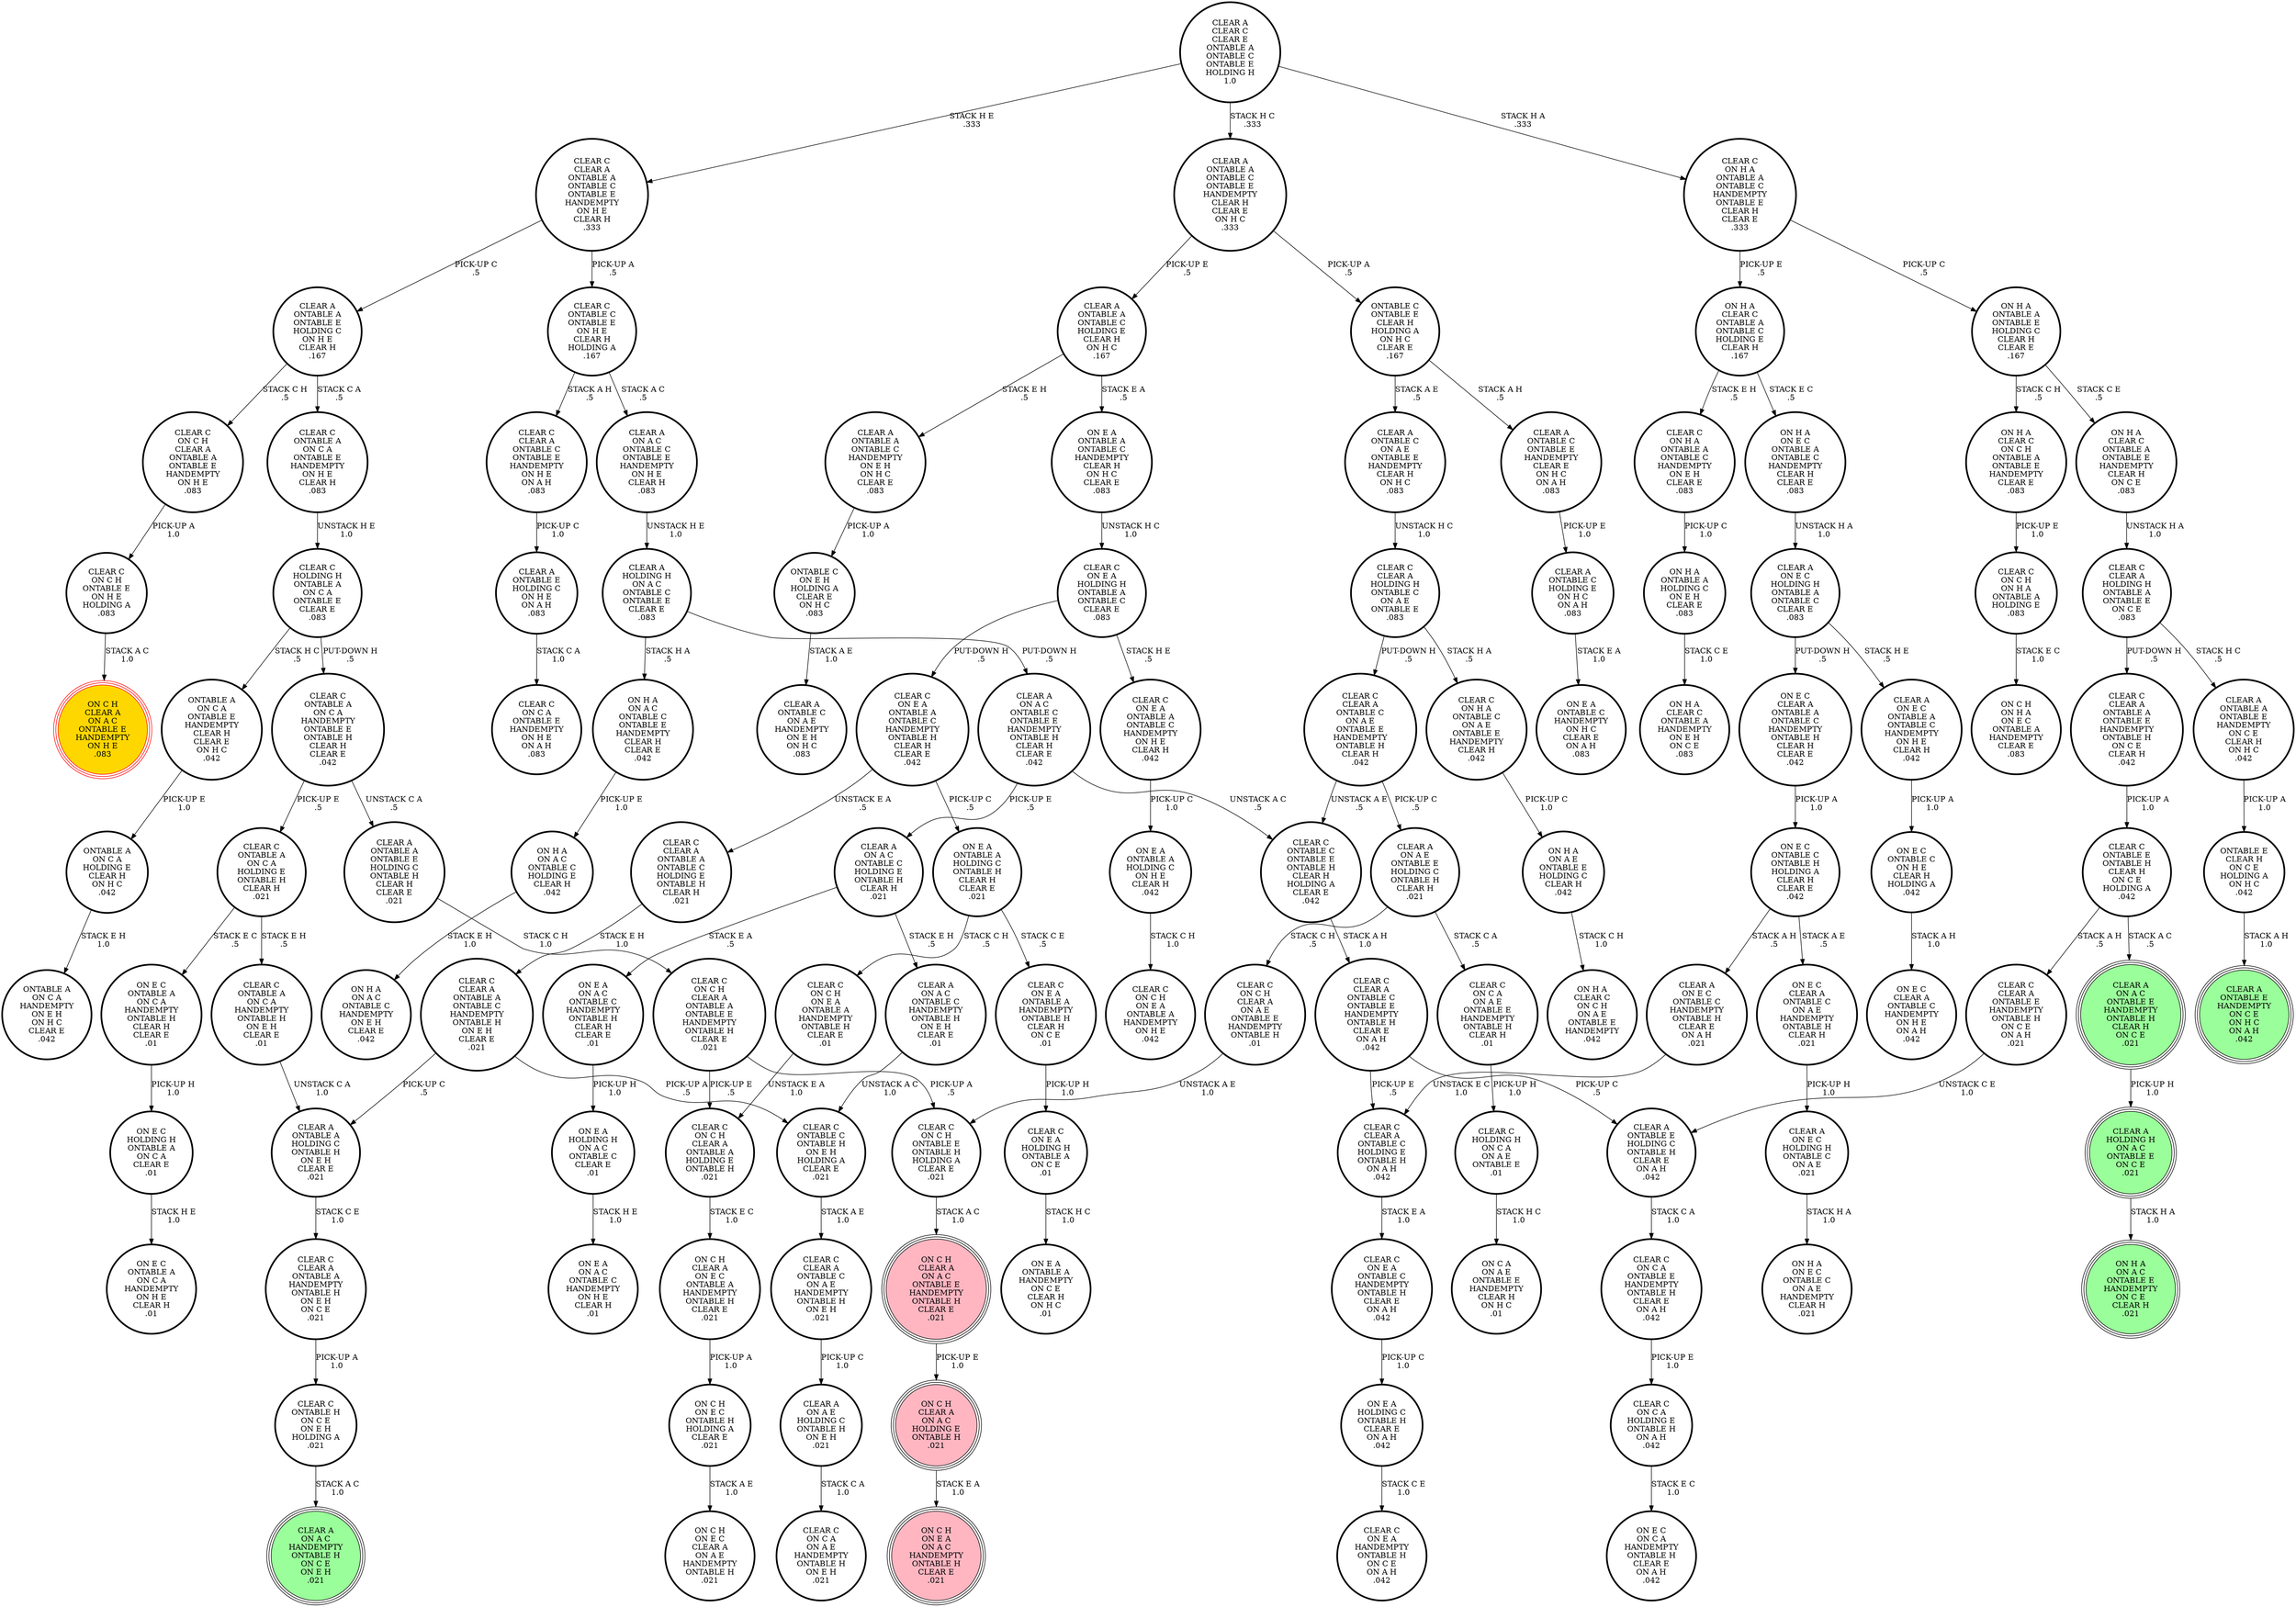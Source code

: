digraph {
"CLEAR A\nON E C\nHOLDING H\nONTABLE A\nONTABLE C\nCLEAR E\n.083\n" -> "CLEAR A\nON E C\nONTABLE A\nONTABLE C\nHANDEMPTY\nON H E\nCLEAR H\n.042\n"[label="STACK H E\n.5\n"];
"CLEAR A\nON E C\nHOLDING H\nONTABLE A\nONTABLE C\nCLEAR E\n.083\n" -> "ON E C\nCLEAR A\nONTABLE A\nONTABLE C\nHANDEMPTY\nONTABLE H\nCLEAR H\nCLEAR E\n.042\n"[label="PUT-DOWN H\n.5\n"];
"ON E C\nONTABLE C\nON H E\nCLEAR H\nHOLDING A\n.042\n" -> "ON E C\nCLEAR A\nONTABLE C\nHANDEMPTY\nON H E\nON A H\n.042\n"[label="STACK A H\n1.0\n"];
"CLEAR C\nCLEAR A\nONTABLE A\nONTABLE C\nONTABLE E\nHANDEMPTY\nON H E\nCLEAR H\n.333\n" -> "CLEAR A\nONTABLE A\nONTABLE E\nHOLDING C\nON H E\nCLEAR H\n.167\n"[label="PICK-UP C\n.5\n"];
"CLEAR C\nCLEAR A\nONTABLE A\nONTABLE C\nONTABLE E\nHANDEMPTY\nON H E\nCLEAR H\n.333\n" -> "CLEAR C\nONTABLE C\nONTABLE E\nON H E\nCLEAR H\nHOLDING A\n.167\n"[label="PICK-UP A\n.5\n"];
"ON H A\nCLEAR C\nON C H\nONTABLE A\nONTABLE E\nHANDEMPTY\nCLEAR E\n.083\n" -> "CLEAR C\nON C H\nON H A\nONTABLE A\nHOLDING E\n.083\n"[label="PICK-UP E\n1.0\n"];
"CLEAR C\nCLEAR A\nONTABLE C\nONTABLE E\nHANDEMPTY\nON H E\nON A H\n.083\n" -> "CLEAR A\nONTABLE E\nHOLDING C\nON H E\nON A H\n.083\n"[label="PICK-UP C\n1.0\n"];
"ON E A\nHOLDING C\nONTABLE H\nCLEAR E\nON A H\n.042\n" -> "CLEAR C\nON E A\nHANDEMPTY\nONTABLE H\nON C E\nON A H\n.042\n"[label="STACK C E\n1.0\n"];
"CLEAR A\nONTABLE A\nONTABLE E\nHOLDING C\nONTABLE H\nCLEAR H\nCLEAR E\n.021\n" -> "CLEAR C\nON C H\nCLEAR A\nONTABLE A\nONTABLE E\nHANDEMPTY\nONTABLE H\nCLEAR E\n.021\n"[label="STACK C H\n1.0\n"];
"CLEAR A\nON A C\nONTABLE C\nHANDEMPTY\nONTABLE H\nON E H\nCLEAR E\n.01\n" -> "CLEAR C\nONTABLE C\nONTABLE H\nON E H\nHOLDING A\nCLEAR E\n.021\n"[label="UNSTACK A C\n1.0\n"];
"ONTABLE C\nON E H\nHOLDING A\nCLEAR E\nON H C\n.083\n" -> "CLEAR A\nONTABLE C\nON A E\nHANDEMPTY\nON E H\nON H C\n.083\n"[label="STACK A E\n1.0\n"];
"CLEAR A\nONTABLE C\nON A E\nONTABLE E\nHANDEMPTY\nCLEAR H\nON H C\n.083\n" -> "CLEAR C\nCLEAR A\nHOLDING H\nONTABLE C\nON A E\nONTABLE E\n.083\n"[label="UNSTACK H C\n1.0\n"];
"CLEAR C\nON C H\nONTABLE E\nONTABLE H\nHOLDING A\nCLEAR E\n.021\n" -> "ON C H\nCLEAR A\nON A C\nONTABLE E\nHANDEMPTY\nONTABLE H\nCLEAR E\n.021\n"[label="STACK A C\n1.0\n"];
"ON H A\nON A E\nONTABLE E\nHOLDING C\nCLEAR H\n.042\n" -> "ON H A\nCLEAR C\nON C H\nON A E\nONTABLE E\nHANDEMPTY\n.042\n"[label="STACK C H\n1.0\n"];
"CLEAR A\nON A C\nONTABLE C\nONTABLE E\nHANDEMPTY\nONTABLE H\nCLEAR H\nCLEAR E\n.042\n" -> "CLEAR A\nON A C\nONTABLE C\nHOLDING E\nONTABLE H\nCLEAR H\n.021\n"[label="PICK-UP E\n.5\n"];
"CLEAR A\nON A C\nONTABLE C\nONTABLE E\nHANDEMPTY\nONTABLE H\nCLEAR H\nCLEAR E\n.042\n" -> "CLEAR C\nONTABLE C\nONTABLE E\nONTABLE H\nCLEAR H\nHOLDING A\nCLEAR E\n.042\n"[label="UNSTACK A C\n.5\n"];
"CLEAR A\nONTABLE A\nONTABLE C\nHOLDING E\nCLEAR H\nON H C\n.167\n" -> "CLEAR A\nONTABLE A\nONTABLE C\nHANDEMPTY\nON E H\nON H C\nCLEAR E\n.083\n"[label="STACK E H\n.5\n"];
"CLEAR A\nONTABLE A\nONTABLE C\nHOLDING E\nCLEAR H\nON H C\n.167\n" -> "ON E A\nONTABLE A\nONTABLE C\nHANDEMPTY\nCLEAR H\nON H C\nCLEAR E\n.083\n"[label="STACK E A\n.5\n"];
"ON H A\nONTABLE A\nHOLDING C\nON E H\nCLEAR E\n.083\n" -> "ON H A\nCLEAR C\nONTABLE A\nHANDEMPTY\nON E H\nON C E\n.083\n"[label="STACK C E\n1.0\n"];
"ON C H\nCLEAR A\nON A C\nHOLDING E\nONTABLE H\n.021\n" -> "ON C H\nON E A\nON A C\nHANDEMPTY\nONTABLE H\nCLEAR E\n.021\n"[label="STACK E A\n1.0\n"];
"ON E A\nHOLDING H\nON A C\nONTABLE C\nCLEAR E\n.01\n" -> "ON E A\nON A C\nONTABLE C\nHANDEMPTY\nON H E\nCLEAR H\n.01\n"[label="STACK H E\n1.0\n"];
"CLEAR C\nCLEAR A\nONTABLE C\nON A E\nONTABLE E\nHANDEMPTY\nONTABLE H\nCLEAR H\n.042\n" -> "CLEAR C\nONTABLE C\nONTABLE E\nONTABLE H\nCLEAR H\nHOLDING A\nCLEAR E\n.042\n"[label="UNSTACK A E\n.5\n"];
"CLEAR C\nCLEAR A\nONTABLE C\nON A E\nONTABLE E\nHANDEMPTY\nONTABLE H\nCLEAR H\n.042\n" -> "CLEAR A\nON A E\nONTABLE E\nHOLDING C\nONTABLE H\nCLEAR H\n.021\n"[label="PICK-UP C\n.5\n"];
"CLEAR C\nON C H\nCLEAR A\nONTABLE A\nONTABLE E\nHANDEMPTY\nON H E\n.083\n" -> "CLEAR C\nON C H\nONTABLE E\nON H E\nHOLDING A\n.083\n"[label="PICK-UP A\n1.0\n"];
"CLEAR C\nON C H\nONTABLE E\nON H E\nHOLDING A\n.083\n" -> "ON C H\nCLEAR A\nON A C\nONTABLE E\nHANDEMPTY\nON H E\n.083\n"[label="STACK A C\n1.0\n"];
"CLEAR C\nONTABLE A\nON C A\nHANDEMPTY\nONTABLE H\nON E H\nCLEAR E\n.01\n" -> "CLEAR A\nONTABLE A\nHOLDING C\nONTABLE H\nON E H\nCLEAR E\n.021\n"[label="UNSTACK C A\n1.0\n"];
"CLEAR C\nON H A\nONTABLE C\nON A E\nONTABLE E\nHANDEMPTY\nCLEAR H\n.042\n" -> "ON H A\nON A E\nONTABLE E\nHOLDING C\nCLEAR H\n.042\n"[label="PICK-UP C\n1.0\n"];
"CLEAR A\nHOLDING H\nON A C\nONTABLE C\nONTABLE E\nCLEAR E\n.083\n" -> "ON H A\nON A C\nONTABLE C\nONTABLE E\nHANDEMPTY\nCLEAR H\nCLEAR E\n.042\n"[label="STACK H A\n.5\n"];
"CLEAR A\nHOLDING H\nON A C\nONTABLE C\nONTABLE E\nCLEAR E\n.083\n" -> "CLEAR A\nON A C\nONTABLE C\nONTABLE E\nHANDEMPTY\nONTABLE H\nCLEAR H\nCLEAR E\n.042\n"[label="PUT-DOWN H\n.5\n"];
"CLEAR C\nCLEAR A\nHOLDING H\nONTABLE A\nONTABLE E\nON C E\n.083\n" -> "CLEAR C\nCLEAR A\nONTABLE A\nONTABLE E\nHANDEMPTY\nONTABLE H\nON C E\nCLEAR H\n.042\n"[label="PUT-DOWN H\n.5\n"];
"CLEAR C\nCLEAR A\nHOLDING H\nONTABLE A\nONTABLE E\nON C E\n.083\n" -> "CLEAR A\nONTABLE A\nONTABLE E\nHANDEMPTY\nON C E\nCLEAR H\nON H C\n.042\n"[label="STACK H C\n.5\n"];
"ON H A\nON A C\nONTABLE C\nHOLDING E\nCLEAR H\n.042\n" -> "ON H A\nON A C\nONTABLE C\nHANDEMPTY\nON E H\nCLEAR E\n.042\n"[label="STACK E H\n1.0\n"];
"CLEAR C\nONTABLE C\nONTABLE E\nONTABLE H\nCLEAR H\nHOLDING A\nCLEAR E\n.042\n" -> "CLEAR C\nCLEAR A\nONTABLE C\nONTABLE E\nHANDEMPTY\nONTABLE H\nCLEAR E\nON A H\n.042\n"[label="STACK A H\n1.0\n"];
"ON C H\nCLEAR A\nON A C\nONTABLE E\nHANDEMPTY\nONTABLE H\nCLEAR E\n.021\n" -> "ON C H\nCLEAR A\nON A C\nHOLDING E\nONTABLE H\n.021\n"[label="PICK-UP E\n1.0\n"];
"CLEAR C\nONTABLE A\nON C A\nHOLDING E\nONTABLE H\nCLEAR H\n.021\n" -> "ON E C\nONTABLE A\nON C A\nHANDEMPTY\nONTABLE H\nCLEAR H\nCLEAR E\n.01\n"[label="STACK E C\n.5\n"];
"CLEAR C\nONTABLE A\nON C A\nHOLDING E\nONTABLE H\nCLEAR H\n.021\n" -> "CLEAR C\nONTABLE A\nON C A\nHANDEMPTY\nONTABLE H\nON E H\nCLEAR E\n.01\n"[label="STACK E H\n.5\n"];
"ON C H\nCLEAR A\nON E C\nONTABLE A\nHANDEMPTY\nONTABLE H\nCLEAR E\n.021\n" -> "ON C H\nON E C\nONTABLE H\nHOLDING A\nCLEAR E\n.021\n"[label="PICK-UP A\n1.0\n"];
"CLEAR C\nON C H\nCLEAR A\nONTABLE A\nHOLDING E\nONTABLE H\n.021\n" -> "ON C H\nCLEAR A\nON E C\nONTABLE A\nHANDEMPTY\nONTABLE H\nCLEAR E\n.021\n"[label="STACK E C\n1.0\n"];
"CLEAR C\nHOLDING H\nON C A\nON A E\nONTABLE E\n.01\n" -> "ON C A\nON A E\nONTABLE E\nHANDEMPTY\nCLEAR H\nON H C\n.01\n"[label="STACK H C\n1.0\n"];
"CLEAR C\nCLEAR A\nONTABLE C\nONTABLE E\nHANDEMPTY\nONTABLE H\nCLEAR E\nON A H\n.042\n" -> "CLEAR C\nCLEAR A\nONTABLE C\nHOLDING E\nONTABLE H\nON A H\n.042\n"[label="PICK-UP E\n.5\n"];
"CLEAR C\nCLEAR A\nONTABLE C\nONTABLE E\nHANDEMPTY\nONTABLE H\nCLEAR E\nON A H\n.042\n" -> "CLEAR A\nONTABLE E\nHOLDING C\nONTABLE H\nCLEAR E\nON A H\n.042\n"[label="PICK-UP C\n.5\n"];
"CLEAR A\nCLEAR C\nCLEAR E\nONTABLE A\nONTABLE C\nONTABLE E\nHOLDING H\n1.0\n" -> "CLEAR A\nONTABLE A\nONTABLE C\nONTABLE E\nHANDEMPTY\nCLEAR H\nCLEAR E\nON H C\n.333\n"[label="STACK H C\n.333\n"];
"CLEAR A\nCLEAR C\nCLEAR E\nONTABLE A\nONTABLE C\nONTABLE E\nHOLDING H\n1.0\n" -> "CLEAR C\nON H A\nONTABLE A\nONTABLE C\nHANDEMPTY\nONTABLE E\nCLEAR H\nCLEAR E\n.333\n"[label="STACK H A\n.333\n"];
"CLEAR A\nCLEAR C\nCLEAR E\nONTABLE A\nONTABLE C\nONTABLE E\nHOLDING H\n1.0\n" -> "CLEAR C\nCLEAR A\nONTABLE A\nONTABLE C\nONTABLE E\nHANDEMPTY\nON H E\nCLEAR H\n.333\n"[label="STACK H E\n.333\n"];
"ON H A\nON A C\nONTABLE C\nONTABLE E\nHANDEMPTY\nCLEAR H\nCLEAR E\n.042\n" -> "ON H A\nON A C\nONTABLE C\nHOLDING E\nCLEAR H\n.042\n"[label="PICK-UP E\n1.0\n"];
"ON E A\nONTABLE A\nONTABLE C\nHANDEMPTY\nCLEAR H\nON H C\nCLEAR E\n.083\n" -> "CLEAR C\nON E A\nHOLDING H\nONTABLE A\nONTABLE C\nCLEAR E\n.083\n"[label="UNSTACK H C\n1.0\n"];
"CLEAR C\nON E A\nONTABLE A\nONTABLE C\nHANDEMPTY\nONTABLE H\nCLEAR H\nCLEAR E\n.042\n" -> "CLEAR C\nCLEAR A\nONTABLE A\nONTABLE C\nHOLDING E\nONTABLE H\nCLEAR H\n.021\n"[label="UNSTACK E A\n.5\n"];
"CLEAR C\nON E A\nONTABLE A\nONTABLE C\nHANDEMPTY\nONTABLE H\nCLEAR H\nCLEAR E\n.042\n" -> "ON E A\nONTABLE A\nHOLDING C\nONTABLE H\nCLEAR H\nCLEAR E\n.021\n"[label="PICK-UP C\n.5\n"];
"CLEAR C\nON E A\nONTABLE A\nHANDEMPTY\nONTABLE H\nCLEAR H\nON C E\n.01\n" -> "CLEAR C\nON E A\nHOLDING H\nONTABLE A\nON C E\n.01\n"[label="PICK-UP H\n1.0\n"];
"CLEAR A\nONTABLE A\nONTABLE C\nHANDEMPTY\nON E H\nON H C\nCLEAR E\n.083\n" -> "ONTABLE C\nON E H\nHOLDING A\nCLEAR E\nON H C\n.083\n"[label="PICK-UP A\n1.0\n"];
"ON E C\nONTABLE A\nON C A\nHANDEMPTY\nONTABLE H\nCLEAR H\nCLEAR E\n.01\n" -> "ON E C\nHOLDING H\nONTABLE A\nON C A\nCLEAR E\n.01\n"[label="PICK-UP H\n1.0\n"];
"CLEAR C\nCLEAR A\nONTABLE A\nHANDEMPTY\nONTABLE H\nON E H\nON C E\n.021\n" -> "CLEAR C\nONTABLE H\nON C E\nON E H\nHOLDING A\n.021\n"[label="PICK-UP A\n1.0\n"];
"ON C H\nON E C\nONTABLE H\nHOLDING A\nCLEAR E\n.021\n" -> "ON C H\nON E C\nCLEAR A\nON A E\nHANDEMPTY\nONTABLE H\n.021\n"[label="STACK A E\n1.0\n"];
"ON H A\nCLEAR C\nONTABLE A\nONTABLE C\nHOLDING E\nCLEAR H\n.167\n" -> "CLEAR C\nON H A\nONTABLE A\nONTABLE C\nHANDEMPTY\nON E H\nCLEAR E\n.083\n"[label="STACK E H\n.5\n"];
"ON H A\nCLEAR C\nONTABLE A\nONTABLE C\nHOLDING E\nCLEAR H\n.167\n" -> "ON H A\nON E C\nONTABLE A\nONTABLE C\nHANDEMPTY\nCLEAR H\nCLEAR E\n.083\n"[label="STACK E C\n.5\n"];
"CLEAR C\nONTABLE A\nON C A\nHANDEMPTY\nONTABLE E\nONTABLE H\nCLEAR H\nCLEAR E\n.042\n" -> "CLEAR C\nONTABLE A\nON C A\nHOLDING E\nONTABLE H\nCLEAR H\n.021\n"[label="PICK-UP E\n.5\n"];
"CLEAR C\nONTABLE A\nON C A\nHANDEMPTY\nONTABLE E\nONTABLE H\nCLEAR H\nCLEAR E\n.042\n" -> "CLEAR A\nONTABLE A\nONTABLE E\nHOLDING C\nONTABLE H\nCLEAR H\nCLEAR E\n.021\n"[label="UNSTACK C A\n.5\n"];
"CLEAR A\nON A C\nONTABLE C\nHOLDING E\nONTABLE H\nCLEAR H\n.021\n" -> "ON E A\nON A C\nONTABLE C\nHANDEMPTY\nONTABLE H\nCLEAR H\nCLEAR E\n.01\n"[label="STACK E A\n.5\n"];
"CLEAR A\nON A C\nONTABLE C\nHOLDING E\nONTABLE H\nCLEAR H\n.021\n" -> "CLEAR A\nON A C\nONTABLE C\nHANDEMPTY\nONTABLE H\nON E H\nCLEAR E\n.01\n"[label="STACK E H\n.5\n"];
"CLEAR A\nON E C\nONTABLE C\nHANDEMPTY\nONTABLE H\nCLEAR E\nON A H\n.021\n" -> "CLEAR C\nCLEAR A\nONTABLE C\nHOLDING E\nONTABLE H\nON A H\n.042\n"[label="UNSTACK E C\n1.0\n"];
"CLEAR C\nON H A\nONTABLE A\nONTABLE C\nHANDEMPTY\nONTABLE E\nCLEAR H\nCLEAR E\n.333\n" -> "ON H A\nCLEAR C\nONTABLE A\nONTABLE C\nHOLDING E\nCLEAR H\n.167\n"[label="PICK-UP E\n.5\n"];
"CLEAR C\nON H A\nONTABLE A\nONTABLE C\nHANDEMPTY\nONTABLE E\nCLEAR H\nCLEAR E\n.333\n" -> "ON H A\nONTABLE A\nONTABLE E\nHOLDING C\nCLEAR H\nCLEAR E\n.167\n"[label="PICK-UP C\n.5\n"];
"CLEAR A\nONTABLE A\nONTABLE E\nHANDEMPTY\nON C E\nCLEAR H\nON H C\n.042\n" -> "ONTABLE E\nCLEAR H\nON C E\nHOLDING A\nON H C\n.042\n"[label="PICK-UP A\n1.0\n"];
"CLEAR C\nON C H\nON H A\nONTABLE A\nHOLDING E\n.083\n" -> "ON C H\nON H A\nON E C\nONTABLE A\nHANDEMPTY\nCLEAR E\n.083\n"[label="STACK E C\n1.0\n"];
"CLEAR A\nON A E\nHOLDING C\nONTABLE H\nON E H\n.021\n" -> "CLEAR C\nON C A\nON A E\nHANDEMPTY\nONTABLE H\nON E H\n.021\n"[label="STACK C A\n1.0\n"];
"CLEAR C\nON C A\nHOLDING E\nONTABLE H\nON A H\n.042\n" -> "ON E C\nON C A\nHANDEMPTY\nONTABLE H\nCLEAR E\nON A H\n.042\n"[label="STACK E C\n1.0\n"];
"CLEAR A\nON A C\nONTABLE C\nONTABLE E\nHANDEMPTY\nON H E\nCLEAR H\n.083\n" -> "CLEAR A\nHOLDING H\nON A C\nONTABLE C\nONTABLE E\nCLEAR E\n.083\n"[label="UNSTACK H E\n1.0\n"];
"CLEAR C\nCLEAR A\nONTABLE A\nONTABLE E\nHANDEMPTY\nONTABLE H\nON C E\nCLEAR H\n.042\n" -> "CLEAR C\nONTABLE E\nONTABLE H\nCLEAR H\nON C E\nHOLDING A\n.042\n"[label="PICK-UP A\n1.0\n"];
"CLEAR A\nON A E\nONTABLE E\nHOLDING C\nONTABLE H\nCLEAR H\n.021\n" -> "CLEAR C\nON C A\nON A E\nONTABLE E\nHANDEMPTY\nONTABLE H\nCLEAR H\n.01\n"[label="STACK C A\n.5\n"];
"CLEAR A\nON A E\nONTABLE E\nHOLDING C\nONTABLE H\nCLEAR H\n.021\n" -> "CLEAR C\nON C H\nCLEAR A\nON A E\nONTABLE E\nHANDEMPTY\nONTABLE H\n.01\n"[label="STACK C H\n.5\n"];
"CLEAR A\nONTABLE E\nHOLDING C\nONTABLE H\nCLEAR E\nON A H\n.042\n" -> "CLEAR C\nON C A\nONTABLE E\nHANDEMPTY\nONTABLE H\nCLEAR E\nON A H\n.042\n"[label="STACK C A\n1.0\n"];
"CLEAR C\nCLEAR A\nONTABLE E\nHANDEMPTY\nONTABLE H\nON C E\nON A H\n.021\n" -> "CLEAR A\nONTABLE E\nHOLDING C\nONTABLE H\nCLEAR E\nON A H\n.042\n"[label="UNSTACK C E\n1.0\n"];
"CLEAR C\nON E A\nHOLDING H\nONTABLE A\nON C E\n.01\n" -> "ON E A\nONTABLE A\nHANDEMPTY\nON C E\nCLEAR H\nON H C\n.01\n"[label="STACK H C\n1.0\n"];
"CLEAR C\nONTABLE C\nONTABLE E\nON H E\nCLEAR H\nHOLDING A\n.167\n" -> "CLEAR A\nON A C\nONTABLE C\nONTABLE E\nHANDEMPTY\nON H E\nCLEAR H\n.083\n"[label="STACK A C\n.5\n"];
"CLEAR C\nONTABLE C\nONTABLE E\nON H E\nCLEAR H\nHOLDING A\n.167\n" -> "CLEAR C\nCLEAR A\nONTABLE C\nONTABLE E\nHANDEMPTY\nON H E\nON A H\n.083\n"[label="STACK A H\n.5\n"];
"CLEAR C\nHOLDING H\nONTABLE A\nON C A\nONTABLE E\nCLEAR E\n.083\n" -> "CLEAR C\nONTABLE A\nON C A\nHANDEMPTY\nONTABLE E\nONTABLE H\nCLEAR H\nCLEAR E\n.042\n"[label="PUT-DOWN H\n.5\n"];
"CLEAR C\nHOLDING H\nONTABLE A\nON C A\nONTABLE E\nCLEAR E\n.083\n" -> "ONTABLE A\nON C A\nONTABLE E\nHANDEMPTY\nCLEAR H\nCLEAR E\nON H C\n.042\n"[label="STACK H C\n.5\n"];
"ON E A\nONTABLE A\nHOLDING C\nON H E\nCLEAR H\n.042\n" -> "CLEAR C\nON C H\nON E A\nONTABLE A\nHANDEMPTY\nON H E\n.042\n"[label="STACK C H\n1.0\n"];
"ON E C\nONTABLE C\nONTABLE H\nHOLDING A\nCLEAR H\nCLEAR E\n.042\n" -> "CLEAR A\nON E C\nONTABLE C\nHANDEMPTY\nONTABLE H\nCLEAR E\nON A H\n.021\n"[label="STACK A H\n.5\n"];
"ON E C\nONTABLE C\nONTABLE H\nHOLDING A\nCLEAR H\nCLEAR E\n.042\n" -> "ON E C\nCLEAR A\nONTABLE C\nON A E\nHANDEMPTY\nONTABLE H\nCLEAR H\n.021\n"[label="STACK A E\n.5\n"];
"CLEAR C\nCLEAR A\nONTABLE A\nONTABLE C\nHANDEMPTY\nONTABLE H\nON E H\nCLEAR E\n.021\n" -> "CLEAR A\nONTABLE A\nHOLDING C\nONTABLE H\nON E H\nCLEAR E\n.021\n"[label="PICK-UP C\n.5\n"];
"CLEAR C\nCLEAR A\nONTABLE A\nONTABLE C\nHANDEMPTY\nONTABLE H\nON E H\nCLEAR E\n.021\n" -> "CLEAR C\nONTABLE C\nONTABLE H\nON E H\nHOLDING A\nCLEAR E\n.021\n"[label="PICK-UP A\n.5\n"];
"ON E C\nCLEAR A\nONTABLE A\nONTABLE C\nHANDEMPTY\nONTABLE H\nCLEAR H\nCLEAR E\n.042\n" -> "ON E C\nONTABLE C\nONTABLE H\nHOLDING A\nCLEAR H\nCLEAR E\n.042\n"[label="PICK-UP A\n1.0\n"];
"CLEAR A\nON A C\nONTABLE E\nHANDEMPTY\nONTABLE H\nCLEAR H\nON C E\n.021\n" -> "CLEAR A\nHOLDING H\nON A C\nONTABLE E\nON C E\n.021\n"[label="PICK-UP H\n1.0\n"];
"ON E C\nCLEAR A\nONTABLE C\nON A E\nHANDEMPTY\nONTABLE H\nCLEAR H\n.021\n" -> "CLEAR A\nON E C\nHOLDING H\nONTABLE C\nON A E\n.021\n"[label="PICK-UP H\n1.0\n"];
"CLEAR C\nON E A\nONTABLE C\nHANDEMPTY\nONTABLE H\nCLEAR E\nON A H\n.042\n" -> "ON E A\nHOLDING C\nONTABLE H\nCLEAR E\nON A H\n.042\n"[label="PICK-UP C\n1.0\n"];
"CLEAR C\nONTABLE H\nON C E\nON E H\nHOLDING A\n.021\n" -> "CLEAR A\nON A C\nHANDEMPTY\nONTABLE H\nON C E\nON E H\n.021\n"[label="STACK A C\n1.0\n"];
"ON H A\nONTABLE A\nONTABLE E\nHOLDING C\nCLEAR H\nCLEAR E\n.167\n" -> "ON H A\nCLEAR C\nONTABLE A\nONTABLE E\nHANDEMPTY\nCLEAR H\nON C E\n.083\n"[label="STACK C E\n.5\n"];
"ON H A\nONTABLE A\nONTABLE E\nHOLDING C\nCLEAR H\nCLEAR E\n.167\n" -> "ON H A\nCLEAR C\nON C H\nONTABLE A\nONTABLE E\nHANDEMPTY\nCLEAR E\n.083\n"[label="STACK C H\n.5\n"];
"CLEAR C\nCLEAR A\nHOLDING H\nONTABLE C\nON A E\nONTABLE E\n.083\n" -> "CLEAR C\nCLEAR A\nONTABLE C\nON A E\nONTABLE E\nHANDEMPTY\nONTABLE H\nCLEAR H\n.042\n"[label="PUT-DOWN H\n.5\n"];
"CLEAR C\nCLEAR A\nHOLDING H\nONTABLE C\nON A E\nONTABLE E\n.083\n" -> "CLEAR C\nON H A\nONTABLE C\nON A E\nONTABLE E\nHANDEMPTY\nCLEAR H\n.042\n"[label="STACK H A\n.5\n"];
"ON H A\nON E C\nONTABLE A\nONTABLE C\nHANDEMPTY\nCLEAR H\nCLEAR E\n.083\n" -> "CLEAR A\nON E C\nHOLDING H\nONTABLE A\nONTABLE C\nCLEAR E\n.083\n"[label="UNSTACK H A\n1.0\n"];
"CLEAR C\nONTABLE C\nONTABLE H\nON E H\nHOLDING A\nCLEAR E\n.021\n" -> "CLEAR C\nCLEAR A\nONTABLE C\nON A E\nHANDEMPTY\nONTABLE H\nON E H\n.021\n"[label="STACK A E\n1.0\n"];
"CLEAR A\nON E C\nHOLDING H\nONTABLE C\nON A E\n.021\n" -> "ON H A\nON E C\nONTABLE C\nON A E\nHANDEMPTY\nCLEAR H\n.021\n"[label="STACK H A\n1.0\n"];
"CLEAR A\nONTABLE A\nHOLDING C\nONTABLE H\nON E H\nCLEAR E\n.021\n" -> "CLEAR C\nCLEAR A\nONTABLE A\nHANDEMPTY\nONTABLE H\nON E H\nON C E\n.021\n"[label="STACK C E\n1.0\n"];
"CLEAR C\nON C A\nONTABLE E\nHANDEMPTY\nONTABLE H\nCLEAR E\nON A H\n.042\n" -> "CLEAR C\nON C A\nHOLDING E\nONTABLE H\nON A H\n.042\n"[label="PICK-UP E\n1.0\n"];
"ONTABLE A\nON C A\nONTABLE E\nHANDEMPTY\nCLEAR H\nCLEAR E\nON H C\n.042\n" -> "ONTABLE A\nON C A\nHOLDING E\nCLEAR H\nON H C\n.042\n"[label="PICK-UP E\n1.0\n"];
"CLEAR C\nCLEAR A\nONTABLE C\nON A E\nHANDEMPTY\nONTABLE H\nON E H\n.021\n" -> "CLEAR A\nON A E\nHOLDING C\nONTABLE H\nON E H\n.021\n"[label="PICK-UP C\n1.0\n"];
"CLEAR A\nONTABLE A\nONTABLE C\nONTABLE E\nHANDEMPTY\nCLEAR H\nCLEAR E\nON H C\n.333\n" -> "ONTABLE C\nONTABLE E\nCLEAR H\nHOLDING A\nON H C\nCLEAR E\n.167\n"[label="PICK-UP A\n.5\n"];
"CLEAR A\nONTABLE A\nONTABLE C\nONTABLE E\nHANDEMPTY\nCLEAR H\nCLEAR E\nON H C\n.333\n" -> "CLEAR A\nONTABLE A\nONTABLE C\nHOLDING E\nCLEAR H\nON H C\n.167\n"[label="PICK-UP E\n.5\n"];
"CLEAR C\nCLEAR A\nONTABLE C\nHOLDING E\nONTABLE H\nON A H\n.042\n" -> "CLEAR C\nON E A\nONTABLE C\nHANDEMPTY\nONTABLE H\nCLEAR E\nON A H\n.042\n"[label="STACK E A\n1.0\n"];
"CLEAR C\nON C H\nON E A\nONTABLE A\nHANDEMPTY\nONTABLE H\nCLEAR E\n.01\n" -> "CLEAR C\nON C H\nCLEAR A\nONTABLE A\nHOLDING E\nONTABLE H\n.021\n"[label="UNSTACK E A\n1.0\n"];
"CLEAR C\nON H A\nONTABLE A\nONTABLE C\nHANDEMPTY\nON E H\nCLEAR E\n.083\n" -> "ON H A\nONTABLE A\nHOLDING C\nON E H\nCLEAR E\n.083\n"[label="PICK-UP C\n1.0\n"];
"CLEAR A\nHOLDING H\nON A C\nONTABLE E\nON C E\n.021\n" -> "ON H A\nON A C\nONTABLE E\nHANDEMPTY\nON C E\nCLEAR H\n.021\n"[label="STACK H A\n1.0\n"];
"CLEAR A\nON E C\nONTABLE A\nONTABLE C\nHANDEMPTY\nON H E\nCLEAR H\n.042\n" -> "ON E C\nONTABLE C\nON H E\nCLEAR H\nHOLDING A\n.042\n"[label="PICK-UP A\n1.0\n"];
"CLEAR C\nON C H\nCLEAR A\nONTABLE A\nONTABLE E\nHANDEMPTY\nONTABLE H\nCLEAR E\n.021\n" -> "CLEAR C\nON C H\nCLEAR A\nONTABLE A\nHOLDING E\nONTABLE H\n.021\n"[label="PICK-UP E\n.5\n"];
"CLEAR C\nON C H\nCLEAR A\nONTABLE A\nONTABLE E\nHANDEMPTY\nONTABLE H\nCLEAR E\n.021\n" -> "CLEAR C\nON C H\nONTABLE E\nONTABLE H\nHOLDING A\nCLEAR E\n.021\n"[label="PICK-UP A\n.5\n"];
"ON E A\nON A C\nONTABLE C\nHANDEMPTY\nONTABLE H\nCLEAR H\nCLEAR E\n.01\n" -> "ON E A\nHOLDING H\nON A C\nONTABLE C\nCLEAR E\n.01\n"[label="PICK-UP H\n1.0\n"];
"CLEAR A\nONTABLE E\nHOLDING C\nON H E\nON A H\n.083\n" -> "CLEAR C\nON C A\nONTABLE E\nHANDEMPTY\nON H E\nON A H\n.083\n"[label="STACK C A\n1.0\n"];
"ONTABLE E\nCLEAR H\nON C E\nHOLDING A\nON H C\n.042\n" -> "CLEAR A\nONTABLE E\nHANDEMPTY\nON C E\nON H C\nON A H\n.042\n"[label="STACK A H\n1.0\n"];
"ONTABLE C\nONTABLE E\nCLEAR H\nHOLDING A\nON H C\nCLEAR E\n.167\n" -> "CLEAR A\nONTABLE C\nON A E\nONTABLE E\nHANDEMPTY\nCLEAR H\nON H C\n.083\n"[label="STACK A E\n.5\n"];
"ONTABLE C\nONTABLE E\nCLEAR H\nHOLDING A\nON H C\nCLEAR E\n.167\n" -> "CLEAR A\nONTABLE C\nONTABLE E\nHANDEMPTY\nCLEAR E\nON H C\nON A H\n.083\n"[label="STACK A H\n.5\n"];
"CLEAR A\nONTABLE C\nONTABLE E\nHANDEMPTY\nCLEAR E\nON H C\nON A H\n.083\n" -> "CLEAR A\nONTABLE C\nHOLDING E\nON H C\nON A H\n.083\n"[label="PICK-UP E\n1.0\n"];
"CLEAR C\nON E A\nHOLDING H\nONTABLE A\nONTABLE C\nCLEAR E\n.083\n" -> "CLEAR C\nON E A\nONTABLE A\nONTABLE C\nHANDEMPTY\nONTABLE H\nCLEAR H\nCLEAR E\n.042\n"[label="PUT-DOWN H\n.5\n"];
"CLEAR C\nON E A\nHOLDING H\nONTABLE A\nONTABLE C\nCLEAR E\n.083\n" -> "CLEAR C\nON E A\nONTABLE A\nONTABLE C\nHANDEMPTY\nON H E\nCLEAR H\n.042\n"[label="STACK H E\n.5\n"];
"CLEAR C\nON C H\nCLEAR A\nON A E\nONTABLE E\nHANDEMPTY\nONTABLE H\n.01\n" -> "CLEAR C\nON C H\nONTABLE E\nONTABLE H\nHOLDING A\nCLEAR E\n.021\n"[label="UNSTACK A E\n1.0\n"];
"CLEAR C\nON C A\nON A E\nONTABLE E\nHANDEMPTY\nONTABLE H\nCLEAR H\n.01\n" -> "CLEAR C\nHOLDING H\nON C A\nON A E\nONTABLE E\n.01\n"[label="PICK-UP H\n1.0\n"];
"CLEAR A\nONTABLE A\nONTABLE E\nHOLDING C\nON H E\nCLEAR H\n.167\n" -> "CLEAR C\nON C H\nCLEAR A\nONTABLE A\nONTABLE E\nHANDEMPTY\nON H E\n.083\n"[label="STACK C H\n.5\n"];
"CLEAR A\nONTABLE A\nONTABLE E\nHOLDING C\nON H E\nCLEAR H\n.167\n" -> "CLEAR C\nONTABLE A\nON C A\nONTABLE E\nHANDEMPTY\nON H E\nCLEAR H\n.083\n"[label="STACK C A\n.5\n"];
"ON E C\nHOLDING H\nONTABLE A\nON C A\nCLEAR E\n.01\n" -> "ON E C\nONTABLE A\nON C A\nHANDEMPTY\nON H E\nCLEAR H\n.01\n"[label="STACK H E\n1.0\n"];
"ONTABLE A\nON C A\nHOLDING E\nCLEAR H\nON H C\n.042\n" -> "ONTABLE A\nON C A\nHANDEMPTY\nON E H\nON H C\nCLEAR E\n.042\n"[label="STACK E H\n1.0\n"];
"CLEAR C\nONTABLE A\nON C A\nONTABLE E\nHANDEMPTY\nON H E\nCLEAR H\n.083\n" -> "CLEAR C\nHOLDING H\nONTABLE A\nON C A\nONTABLE E\nCLEAR E\n.083\n"[label="UNSTACK H E\n1.0\n"];
"CLEAR C\nONTABLE E\nONTABLE H\nCLEAR H\nON C E\nHOLDING A\n.042\n" -> "CLEAR C\nCLEAR A\nONTABLE E\nHANDEMPTY\nONTABLE H\nON C E\nON A H\n.021\n"[label="STACK A H\n.5\n"];
"CLEAR C\nONTABLE E\nONTABLE H\nCLEAR H\nON C E\nHOLDING A\n.042\n" -> "CLEAR A\nON A C\nONTABLE E\nHANDEMPTY\nONTABLE H\nCLEAR H\nON C E\n.021\n"[label="STACK A C\n.5\n"];
"ON E A\nONTABLE A\nHOLDING C\nONTABLE H\nCLEAR H\nCLEAR E\n.021\n" -> "CLEAR C\nON C H\nON E A\nONTABLE A\nHANDEMPTY\nONTABLE H\nCLEAR E\n.01\n"[label="STACK C H\n.5\n"];
"ON E A\nONTABLE A\nHOLDING C\nONTABLE H\nCLEAR H\nCLEAR E\n.021\n" -> "CLEAR C\nON E A\nONTABLE A\nHANDEMPTY\nONTABLE H\nCLEAR H\nON C E\n.01\n"[label="STACK C E\n.5\n"];
"CLEAR C\nON E A\nONTABLE A\nONTABLE C\nHANDEMPTY\nON H E\nCLEAR H\n.042\n" -> "ON E A\nONTABLE A\nHOLDING C\nON H E\nCLEAR H\n.042\n"[label="PICK-UP C\n1.0\n"];
"ON H A\nCLEAR C\nONTABLE A\nONTABLE E\nHANDEMPTY\nCLEAR H\nON C E\n.083\n" -> "CLEAR C\nCLEAR A\nHOLDING H\nONTABLE A\nONTABLE E\nON C E\n.083\n"[label="UNSTACK H A\n1.0\n"];
"CLEAR C\nCLEAR A\nONTABLE A\nONTABLE C\nHOLDING E\nONTABLE H\nCLEAR H\n.021\n" -> "CLEAR C\nCLEAR A\nONTABLE A\nONTABLE C\nHANDEMPTY\nONTABLE H\nON E H\nCLEAR E\n.021\n"[label="STACK E H\n1.0\n"];
"CLEAR A\nONTABLE C\nHOLDING E\nON H C\nON A H\n.083\n" -> "ON E A\nONTABLE C\nHANDEMPTY\nON H C\nCLEAR E\nON A H\n.083\n"[label="STACK E A\n1.0\n"];
"ON C A\nON A E\nONTABLE E\nHANDEMPTY\nCLEAR H\nON H C\n.01\n" [shape=circle, penwidth=3];
"ON H A\nON E C\nONTABLE C\nON A E\nHANDEMPTY\nCLEAR H\n.021\n" [shape=circle, penwidth=3];
"ONTABLE A\nON C A\nHANDEMPTY\nON E H\nON H C\nCLEAR E\n.042\n" [shape=circle, penwidth=3];
"ON C H\nON H A\nON E C\nONTABLE A\nHANDEMPTY\nCLEAR E\n.083\n" [shape=circle, penwidth=3];
"ON C H\nON E C\nCLEAR A\nON A E\nHANDEMPTY\nONTABLE H\n.021\n" [shape=circle, penwidth=3];
"ON E C\nONTABLE A\nON C A\nHANDEMPTY\nON H E\nCLEAR H\n.01\n" [shape=circle, penwidth=3];
"CLEAR A\nONTABLE C\nON A E\nHANDEMPTY\nON E H\nON H C\n.083\n" [shape=circle, penwidth=3];
"ON E C\nCLEAR A\nONTABLE C\nHANDEMPTY\nON H E\nON A H\n.042\n" [shape=circle, penwidth=3];
"CLEAR A\nON A C\nHANDEMPTY\nONTABLE H\nON C E\nON E H\n.021\n" [shape=circle, style=filled, fillcolor=palegreen1, peripheries=3];
"ON E C\nON C A\nHANDEMPTY\nONTABLE H\nCLEAR E\nON A H\n.042\n" [shape=circle, penwidth=3];
"CLEAR A\nONTABLE E\nHANDEMPTY\nON C E\nON H C\nON A H\n.042\n" [shape=circle, style=filled, fillcolor=palegreen1, peripheries=3];
"ON C H\nCLEAR A\nON A C\nONTABLE E\nHANDEMPTY\nON H E\n.083\n" [shape=circle, style=filled color=red, fillcolor=gold, peripheries=3];
"ON H A\nON A C\nONTABLE C\nHANDEMPTY\nON E H\nCLEAR E\n.042\n" [shape=circle, penwidth=3];
"CLEAR C\nON C A\nON A E\nHANDEMPTY\nONTABLE H\nON E H\n.021\n" [shape=circle, penwidth=3];
"ON H A\nCLEAR C\nONTABLE A\nHANDEMPTY\nON E H\nON C E\n.083\n" [shape=circle, penwidth=3];
"CLEAR C\nON C H\nON E A\nONTABLE A\nHANDEMPTY\nON H E\n.042\n" [shape=circle, penwidth=3];
"ON C H\nON E A\nON A C\nHANDEMPTY\nONTABLE H\nCLEAR E\n.021\n" [shape=circle, style=filled, fillcolor=lightpink, peripheries=3];
"ON E A\nON A C\nONTABLE C\nHANDEMPTY\nON H E\nCLEAR H\n.01\n" [shape=circle, penwidth=3];
"ON H A\nCLEAR C\nON C H\nON A E\nONTABLE E\nHANDEMPTY\n.042\n" [shape=circle, penwidth=3];
"ON H A\nON A C\nONTABLE E\nHANDEMPTY\nON C E\nCLEAR H\n.021\n" [shape=circle, style=filled, fillcolor=palegreen1, peripheries=3];
"ON E A\nONTABLE C\nHANDEMPTY\nON H C\nCLEAR E\nON A H\n.083\n" [shape=circle, penwidth=3];
"CLEAR C\nON C A\nONTABLE E\nHANDEMPTY\nON H E\nON A H\n.083\n" [shape=circle, penwidth=3];
"CLEAR C\nON E A\nHANDEMPTY\nONTABLE H\nON C E\nON A H\n.042\n" [shape=circle, penwidth=3];
"ON E A\nONTABLE A\nHANDEMPTY\nON C E\nCLEAR H\nON H C\n.01\n" [shape=circle, penwidth=3];
"ON C A\nON A E\nONTABLE E\nHANDEMPTY\nCLEAR H\nON H C\n.01\n" [shape=circle, penwidth=3];
"ON H A\nON E C\nONTABLE C\nON A E\nHANDEMPTY\nCLEAR H\n.021\n" [shape=circle, penwidth=3];
"CLEAR A\nONTABLE A\nONTABLE C\nHOLDING E\nCLEAR H\nON H C\n.167\n" [shape=circle, penwidth=3];
"CLEAR C\nON C H\nONTABLE E\nON H E\nHOLDING A\n.083\n" [shape=circle, penwidth=3];
"CLEAR A\nONTABLE A\nONTABLE E\nHOLDING C\nONTABLE H\nCLEAR H\nCLEAR E\n.021\n" [shape=circle, penwidth=3];
"ONTABLE A\nON C A\nHANDEMPTY\nON E H\nON H C\nCLEAR E\n.042\n" [shape=circle, penwidth=3];
"CLEAR C\nCLEAR A\nONTABLE C\nONTABLE E\nHANDEMPTY\nONTABLE H\nCLEAR E\nON A H\n.042\n" [shape=circle, penwidth=3];
"ON C H\nCLEAR A\nON A C\nHOLDING E\nONTABLE H\n.021\n" [shape=circle, style=filled, fillcolor=lightpink, peripheries=3];
"ON C H\nON H A\nON E C\nONTABLE A\nHANDEMPTY\nCLEAR E\n.083\n" [shape=circle, penwidth=3];
"CLEAR A\nON A C\nONTABLE C\nONTABLE E\nHANDEMPTY\nONTABLE H\nCLEAR H\nCLEAR E\n.042\n" [shape=circle, penwidth=3];
"CLEAR C\nONTABLE A\nON C A\nHANDEMPTY\nONTABLE H\nON E H\nCLEAR E\n.01\n" [shape=circle, penwidth=3];
"CLEAR A\nONTABLE A\nONTABLE E\nHOLDING C\nON H E\nCLEAR H\n.167\n" [shape=circle, penwidth=3];
"CLEAR C\nCLEAR A\nONTABLE A\nONTABLE C\nHANDEMPTY\nONTABLE H\nON E H\nCLEAR E\n.021\n" [shape=circle, penwidth=3];
"CLEAR C\nON C H\nCLEAR A\nONTABLE A\nONTABLE E\nHANDEMPTY\nONTABLE H\nCLEAR E\n.021\n" [shape=circle, penwidth=3];
"ON C H\nON E C\nCLEAR A\nON A E\nHANDEMPTY\nONTABLE H\n.021\n" [shape=circle, penwidth=3];
"CLEAR A\nONTABLE E\nHOLDING C\nONTABLE H\nCLEAR E\nON A H\n.042\n" [shape=circle, penwidth=3];
"ON E C\nONTABLE A\nON C A\nHANDEMPTY\nON H E\nCLEAR H\n.01\n" [shape=circle, penwidth=3];
"ON E C\nCLEAR A\nONTABLE A\nONTABLE C\nHANDEMPTY\nONTABLE H\nCLEAR H\nCLEAR E\n.042\n" [shape=circle, penwidth=3];
"CLEAR A\nONTABLE A\nONTABLE C\nONTABLE E\nHANDEMPTY\nCLEAR H\nCLEAR E\nON H C\n.333\n" [shape=circle, penwidth=3];
"CLEAR A\nONTABLE C\nON A E\nHANDEMPTY\nON E H\nON H C\n.083\n" [shape=circle, penwidth=3];
"ON C H\nCLEAR A\nON A C\nONTABLE E\nHANDEMPTY\nONTABLE H\nCLEAR E\n.021\n" [shape=circle, style=filled, fillcolor=lightpink, peripheries=3];
"CLEAR A\nON E C\nONTABLE C\nHANDEMPTY\nONTABLE H\nCLEAR E\nON A H\n.021\n" [shape=circle, penwidth=3];
"ON E C\nCLEAR A\nONTABLE C\nON A E\nHANDEMPTY\nONTABLE H\nCLEAR H\n.021\n" [shape=circle, penwidth=3];
"CLEAR A\nONTABLE A\nHOLDING C\nONTABLE H\nON E H\nCLEAR E\n.021\n" [shape=circle, penwidth=3];
"ON C H\nON E C\nONTABLE H\nHOLDING A\nCLEAR E\n.021\n" [shape=circle, penwidth=3];
"ON E C\nCLEAR A\nONTABLE C\nHANDEMPTY\nON H E\nON A H\n.042\n" [shape=circle, penwidth=3];
"ON C H\nCLEAR A\nON E C\nONTABLE A\nHANDEMPTY\nONTABLE H\nCLEAR E\n.021\n" [shape=circle, penwidth=3];
"CLEAR A\nON A C\nONTABLE C\nONTABLE E\nHANDEMPTY\nON H E\nCLEAR H\n.083\n" [shape=circle, penwidth=3];
"CLEAR C\nON C A\nHOLDING E\nONTABLE H\nON A H\n.042\n" [shape=circle, penwidth=3];
"CLEAR A\nONTABLE E\nHOLDING C\nON H E\nON A H\n.083\n" [shape=circle, penwidth=3];
"CLEAR C\nCLEAR A\nONTABLE C\nON A E\nHANDEMPTY\nONTABLE H\nON E H\n.021\n" [shape=circle, penwidth=3];
"CLEAR C\nON C H\nONTABLE E\nONTABLE H\nHOLDING A\nCLEAR E\n.021\n" [shape=circle, penwidth=3];
"ON E A\nONTABLE A\nONTABLE C\nHANDEMPTY\nCLEAR H\nON H C\nCLEAR E\n.083\n" [shape=circle, penwidth=3];
"ONTABLE A\nON C A\nONTABLE E\nHANDEMPTY\nCLEAR H\nCLEAR E\nON H C\n.042\n" [shape=circle, penwidth=3];
"CLEAR C\nCLEAR A\nONTABLE C\nON A E\nONTABLE E\nHANDEMPTY\nONTABLE H\nCLEAR H\n.042\n" [shape=circle, penwidth=3];
"ONTABLE C\nON E H\nHOLDING A\nCLEAR E\nON H C\n.083\n" [shape=circle, penwidth=3];
"ON H A\nON A C\nONTABLE C\nHOLDING E\nCLEAR H\n.042\n" [shape=circle, penwidth=3];
"CLEAR A\nON A C\nONTABLE C\nHOLDING E\nONTABLE H\nCLEAR H\n.021\n" [shape=circle, penwidth=3];
"CLEAR A\nHOLDING H\nON A C\nONTABLE C\nONTABLE E\nCLEAR E\n.083\n" [shape=circle, penwidth=3];
"CLEAR C\nON C H\nON H A\nONTABLE A\nHOLDING E\n.083\n" [shape=circle, penwidth=3];
"CLEAR A\nON A C\nONTABLE C\nHANDEMPTY\nONTABLE H\nON E H\nCLEAR E\n.01\n" [shape=circle, penwidth=3];
"CLEAR C\nCLEAR A\nONTABLE C\nHOLDING E\nONTABLE H\nON A H\n.042\n" [shape=circle, penwidth=3];
"ON H A\nON A E\nONTABLE E\nHOLDING C\nCLEAR H\n.042\n" [shape=circle, penwidth=3];
"ON E A\nONTABLE A\nHOLDING C\nONTABLE H\nCLEAR H\nCLEAR E\n.021\n" [shape=circle, penwidth=3];
"ON H A\nCLEAR C\nONTABLE A\nONTABLE C\nHOLDING E\nCLEAR H\n.167\n" [shape=circle, penwidth=3];
"CLEAR A\nON A C\nHANDEMPTY\nONTABLE H\nON C E\nON E H\n.021\n" [shape=circle, style=filled, fillcolor=palegreen1, peripheries=3];
"ON E C\nON C A\nHANDEMPTY\nONTABLE H\nCLEAR E\nON A H\n.042\n" [shape=circle, penwidth=3];
"ONTABLE C\nONTABLE E\nCLEAR H\nHOLDING A\nON H C\nCLEAR E\n.167\n" [shape=circle, penwidth=3];
"ON H A\nON A C\nONTABLE C\nONTABLE E\nHANDEMPTY\nCLEAR H\nCLEAR E\n.042\n" [shape=circle, penwidth=3];
"CLEAR C\nHOLDING H\nONTABLE A\nON C A\nONTABLE E\nCLEAR E\n.083\n" [shape=circle, penwidth=3];
"CLEAR A\nON E C\nONTABLE A\nONTABLE C\nHANDEMPTY\nON H E\nCLEAR H\n.042\n" [shape=circle, penwidth=3];
"CLEAR A\nON A C\nONTABLE E\nHANDEMPTY\nONTABLE H\nCLEAR H\nON C E\n.021\n" [shape=circle, style=filled, fillcolor=palegreen1, peripheries=3];
"CLEAR C\nONTABLE C\nONTABLE H\nON E H\nHOLDING A\nCLEAR E\n.021\n" [shape=circle, penwidth=3];
"CLEAR C\nCLEAR A\nONTABLE A\nONTABLE E\nHANDEMPTY\nONTABLE H\nON C E\nCLEAR H\n.042\n" [shape=circle, penwidth=3];
"CLEAR C\nONTABLE E\nONTABLE H\nCLEAR H\nON C E\nHOLDING A\n.042\n" [shape=circle, penwidth=3];
"CLEAR C\nON C A\nON A E\nONTABLE E\nHANDEMPTY\nONTABLE H\nCLEAR H\n.01\n" [shape=circle, penwidth=3];
"CLEAR A\nONTABLE E\nHANDEMPTY\nON C E\nON H C\nON A H\n.042\n" [shape=circle, style=filled, fillcolor=palegreen1, peripheries=3];
"CLEAR C\nCLEAR A\nHOLDING H\nONTABLE A\nONTABLE E\nON C E\n.083\n" [shape=circle, penwidth=3];
"ON C H\nCLEAR A\nON A C\nONTABLE E\nHANDEMPTY\nON H E\n.083\n" [shape=circle, style=filled color=red, fillcolor=gold, peripheries=3];
"ON H A\nON A C\nONTABLE C\nHANDEMPTY\nON E H\nCLEAR E\n.042\n" [shape=circle, penwidth=3];
"CLEAR C\nCLEAR A\nONTABLE A\nONTABLE C\nHOLDING E\nONTABLE H\nCLEAR H\n.021\n" [shape=circle, penwidth=3];
"CLEAR C\nON C A\nON A E\nHANDEMPTY\nONTABLE H\nON E H\n.021\n" [shape=circle, penwidth=3];
"ON E A\nHOLDING H\nON A C\nONTABLE C\nCLEAR E\n.01\n" [shape=circle, penwidth=3];
"CLEAR C\nON E A\nHOLDING H\nONTABLE A\nONTABLE C\nCLEAR E\n.083\n" [shape=circle, penwidth=3];
"CLEAR A\nONTABLE A\nONTABLE C\nHANDEMPTY\nON E H\nON H C\nCLEAR E\n.083\n" [shape=circle, penwidth=3];
"ON E C\nONTABLE A\nON C A\nHANDEMPTY\nONTABLE H\nCLEAR H\nCLEAR E\n.01\n" [shape=circle, penwidth=3];
"CLEAR C\nON E A\nONTABLE C\nHANDEMPTY\nONTABLE H\nCLEAR E\nON A H\n.042\n" [shape=circle, penwidth=3];
"ON H A\nCLEAR C\nONTABLE A\nONTABLE E\nHANDEMPTY\nCLEAR H\nON C E\n.083\n" [shape=circle, penwidth=3];
"ON H A\nCLEAR C\nONTABLE A\nHANDEMPTY\nON E H\nON C E\n.083\n" [shape=circle, penwidth=3];
"CLEAR C\nONTABLE C\nONTABLE E\nONTABLE H\nCLEAR H\nHOLDING A\nCLEAR E\n.042\n" [shape=circle, penwidth=3];
"CLEAR A\nONTABLE C\nON A E\nONTABLE E\nHANDEMPTY\nCLEAR H\nON H C\n.083\n" [shape=circle, penwidth=3];
"CLEAR C\nON C H\nON E A\nONTABLE A\nHANDEMPTY\nON H E\n.042\n" [shape=circle, penwidth=3];
"ON C H\nON E A\nON A C\nHANDEMPTY\nONTABLE H\nCLEAR E\n.021\n" [shape=circle, style=filled, fillcolor=lightpink, peripheries=3];
"CLEAR A\nCLEAR C\nCLEAR E\nONTABLE A\nONTABLE C\nONTABLE E\nHOLDING H\n1.0\n" [shape=circle, penwidth=3];
"CLEAR C\nCLEAR A\nONTABLE E\nHANDEMPTY\nONTABLE H\nON C E\nON A H\n.021\n" [shape=circle, penwidth=3];
"CLEAR C\nONTABLE H\nON C E\nON E H\nHOLDING A\n.021\n" [shape=circle, penwidth=3];
"ONTABLE E\nCLEAR H\nON C E\nHOLDING A\nON H C\n.042\n" [shape=circle, penwidth=3];
"CLEAR C\nON H A\nONTABLE A\nONTABLE C\nHANDEMPTY\nONTABLE E\nCLEAR H\nCLEAR E\n.333\n" [shape=circle, penwidth=3];
"CLEAR A\nONTABLE C\nHOLDING E\nON H C\nON A H\n.083\n" [shape=circle, penwidth=3];
"CLEAR A\nON A E\nONTABLE E\nHOLDING C\nONTABLE H\nCLEAR H\n.021\n" [shape=circle, penwidth=3];
"CLEAR A\nHOLDING H\nON A C\nONTABLE E\nON C E\n.021\n" [shape=circle, style=filled, fillcolor=palegreen1, peripheries=3];
"CLEAR C\nHOLDING H\nON C A\nON A E\nONTABLE E\n.01\n" [shape=circle, penwidth=3];
"ON H A\nONTABLE A\nONTABLE E\nHOLDING C\nCLEAR H\nCLEAR E\n.167\n" [shape=circle, penwidth=3];
"ON E C\nONTABLE C\nONTABLE H\nHOLDING A\nCLEAR H\nCLEAR E\n.042\n" [shape=circle, penwidth=3];
"ON E A\nON A C\nONTABLE C\nHANDEMPTY\nONTABLE H\nCLEAR H\nCLEAR E\n.01\n" [shape=circle, penwidth=3];
"CLEAR C\nON C H\nON E A\nONTABLE A\nHANDEMPTY\nONTABLE H\nCLEAR E\n.01\n" [shape=circle, penwidth=3];
"ON E A\nON A C\nONTABLE C\nHANDEMPTY\nON H E\nCLEAR H\n.01\n" [shape=circle, penwidth=3];
"ON H A\nCLEAR C\nON C H\nON A E\nONTABLE E\nHANDEMPTY\n.042\n" [shape=circle, penwidth=3];
"CLEAR C\nONTABLE C\nONTABLE E\nON H E\nCLEAR H\nHOLDING A\n.167\n" [shape=circle, penwidth=3];
"CLEAR C\nON C A\nONTABLE E\nHANDEMPTY\nONTABLE H\nCLEAR E\nON A H\n.042\n" [shape=circle, penwidth=3];
"ON H A\nONTABLE A\nHOLDING C\nON E H\nCLEAR E\n.083\n" [shape=circle, penwidth=3];
"CLEAR C\nON C H\nCLEAR A\nON A E\nONTABLE E\nHANDEMPTY\nONTABLE H\n.01\n" [shape=circle, penwidth=3];
"CLEAR C\nON C H\nCLEAR A\nONTABLE A\nONTABLE E\nHANDEMPTY\nON H E\n.083\n" [shape=circle, penwidth=3];
"CLEAR A\nONTABLE A\nONTABLE E\nHANDEMPTY\nON C E\nCLEAR H\nON H C\n.042\n" [shape=circle, penwidth=3];
"CLEAR A\nON E C\nHOLDING H\nONTABLE C\nON A E\n.021\n" [shape=circle, penwidth=3];
"CLEAR C\nCLEAR A\nONTABLE C\nONTABLE E\nHANDEMPTY\nON H E\nON A H\n.083\n" [shape=circle, penwidth=3];
"CLEAR C\nON E A\nONTABLE A\nHANDEMPTY\nONTABLE H\nCLEAR H\nON C E\n.01\n" [shape=circle, penwidth=3];
"ON H A\nON A C\nONTABLE E\nHANDEMPTY\nON C E\nCLEAR H\n.021\n" [shape=circle, style=filled, fillcolor=palegreen1, peripheries=3];
"ON E C\nHOLDING H\nONTABLE A\nON C A\nCLEAR E\n.01\n" [shape=circle, penwidth=3];
"CLEAR A\nON E C\nHOLDING H\nONTABLE A\nONTABLE C\nCLEAR E\n.083\n" [shape=circle, penwidth=3];
"ONTABLE A\nON C A\nHOLDING E\nCLEAR H\nON H C\n.042\n" [shape=circle, penwidth=3];
"ON E A\nONTABLE C\nHANDEMPTY\nON H C\nCLEAR E\nON A H\n.083\n" [shape=circle, penwidth=3];
"CLEAR C\nCLEAR A\nHOLDING H\nONTABLE C\nON A E\nONTABLE E\n.083\n" [shape=circle, penwidth=3];
"CLEAR C\nON H A\nONTABLE C\nON A E\nONTABLE E\nHANDEMPTY\nCLEAR H\n.042\n" [shape=circle, penwidth=3];
"ON H A\nCLEAR C\nON C H\nONTABLE A\nONTABLE E\nHANDEMPTY\nCLEAR E\n.083\n" [shape=circle, penwidth=3];
"CLEAR C\nON C H\nCLEAR A\nONTABLE A\nHOLDING E\nONTABLE H\n.021\n" [shape=circle, penwidth=3];
"CLEAR C\nON C A\nONTABLE E\nHANDEMPTY\nON H E\nON A H\n.083\n" [shape=circle, penwidth=3];
"CLEAR C\nON H A\nONTABLE A\nONTABLE C\nHANDEMPTY\nON E H\nCLEAR E\n.083\n" [shape=circle, penwidth=3];
"CLEAR A\nON A E\nHOLDING C\nONTABLE H\nON E H\n.021\n" [shape=circle, penwidth=3];
"CLEAR C\nON E A\nONTABLE A\nONTABLE C\nHANDEMPTY\nON H E\nCLEAR H\n.042\n" [shape=circle, penwidth=3];
"CLEAR C\nON E A\nHANDEMPTY\nONTABLE H\nON C E\nON A H\n.042\n" [shape=circle, penwidth=3];
"CLEAR C\nCLEAR A\nONTABLE A\nONTABLE C\nONTABLE E\nHANDEMPTY\nON H E\nCLEAR H\n.333\n" [shape=circle, penwidth=3];
"CLEAR C\nONTABLE A\nON C A\nHOLDING E\nONTABLE H\nCLEAR H\n.021\n" [shape=circle, penwidth=3];
"CLEAR C\nCLEAR A\nONTABLE A\nHANDEMPTY\nONTABLE H\nON E H\nON C E\n.021\n" [shape=circle, penwidth=3];
"CLEAR C\nON E A\nONTABLE A\nONTABLE C\nHANDEMPTY\nONTABLE H\nCLEAR H\nCLEAR E\n.042\n" [shape=circle, penwidth=3];
"CLEAR C\nONTABLE A\nON C A\nHANDEMPTY\nONTABLE E\nONTABLE H\nCLEAR H\nCLEAR E\n.042\n" [shape=circle, penwidth=3];
"ON E A\nHOLDING C\nONTABLE H\nCLEAR E\nON A H\n.042\n" [shape=circle, penwidth=3];
"ON E C\nONTABLE C\nON H E\nCLEAR H\nHOLDING A\n.042\n" [shape=circle, penwidth=3];
"CLEAR C\nON E A\nHOLDING H\nONTABLE A\nON C E\n.01\n" [shape=circle, penwidth=3];
"CLEAR A\nONTABLE C\nONTABLE E\nHANDEMPTY\nCLEAR E\nON H C\nON A H\n.083\n" [shape=circle, penwidth=3];
"ON E A\nONTABLE A\nHANDEMPTY\nON C E\nCLEAR H\nON H C\n.01\n" [shape=circle, penwidth=3];
"CLEAR C\nONTABLE A\nON C A\nONTABLE E\nHANDEMPTY\nON H E\nCLEAR H\n.083\n" [shape=circle, penwidth=3];
"ON H A\nON E C\nONTABLE A\nONTABLE C\nHANDEMPTY\nCLEAR H\nCLEAR E\n.083\n" [shape=circle, penwidth=3];
"ON E A\nONTABLE A\nHOLDING C\nON H E\nCLEAR H\n.042\n" [shape=circle, penwidth=3];
}
